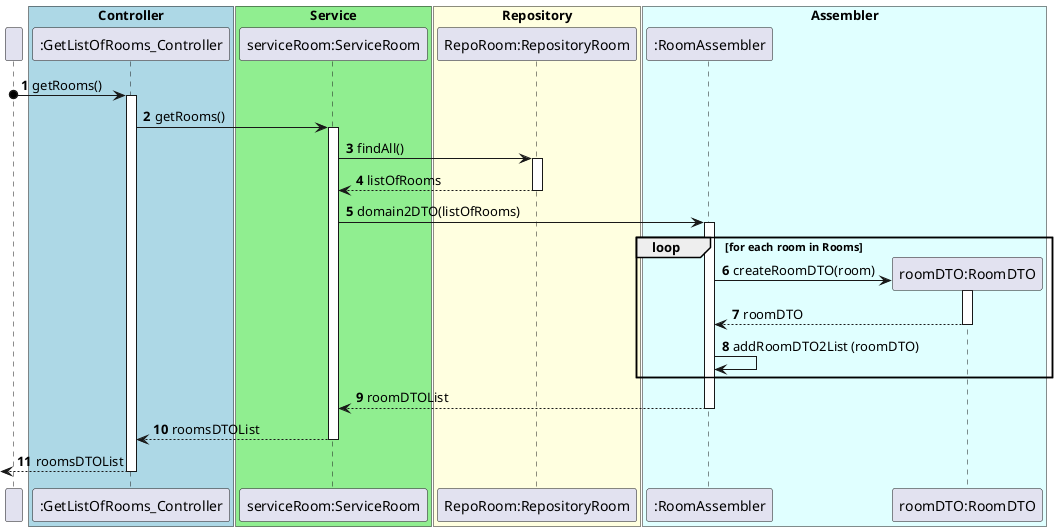 @startuml
'https://plantuml.com/sequence-diagram
!pragma layout smetana

participant " " as User

box "Controller" #LightBlue
participant ":GetListOfRooms_Controller" as GetListOfRoomsController
end box

box "Service" #LightGreen
participant "serviceRoom:ServiceRoom" as Service
end box

box "Repository" #LightYellow
participant "RepoRoom:RepositoryRoom" as RepositoryRoom
end box

box "Assembler" #LightCyan

participant ":RoomAssembler" as RoomAssembler

participant "roomDTO:RoomDTO" as RoomDTO

end box
autonumber

User o-> GetListOfRoomsController: getRooms()

activate GetListOfRoomsController

GetListOfRoomsController -> Service: getRooms()

activate Service

Service -> RepositoryRoom: findAll()

activate RepositoryRoom

RepositoryRoom --> Service: listOfRooms

deactivate RepositoryRoom

Service -> RoomAssembler: domain2DTO(listOfRooms)

loop  for each room in Rooms
create RoomDTO
activate RoomAssembler
RoomAssembler -> RoomDTO: createRoomDTO(room)
activate RoomDTO
RoomDTO --> RoomAssembler: roomDTO
deactivate RoomDTO
RoomAssembler -> RoomAssembler : addRoomDTO2List (roomDTO)
end

RoomAssembler --> Service: roomDTOList
deactivate RoomAssembler



Service --> GetListOfRoomsController: roomsDTOList

deactivate Service

<-- GetListOfRoomsController :roomsDTOList

deactivate GetListOfRoomsController


@enduml